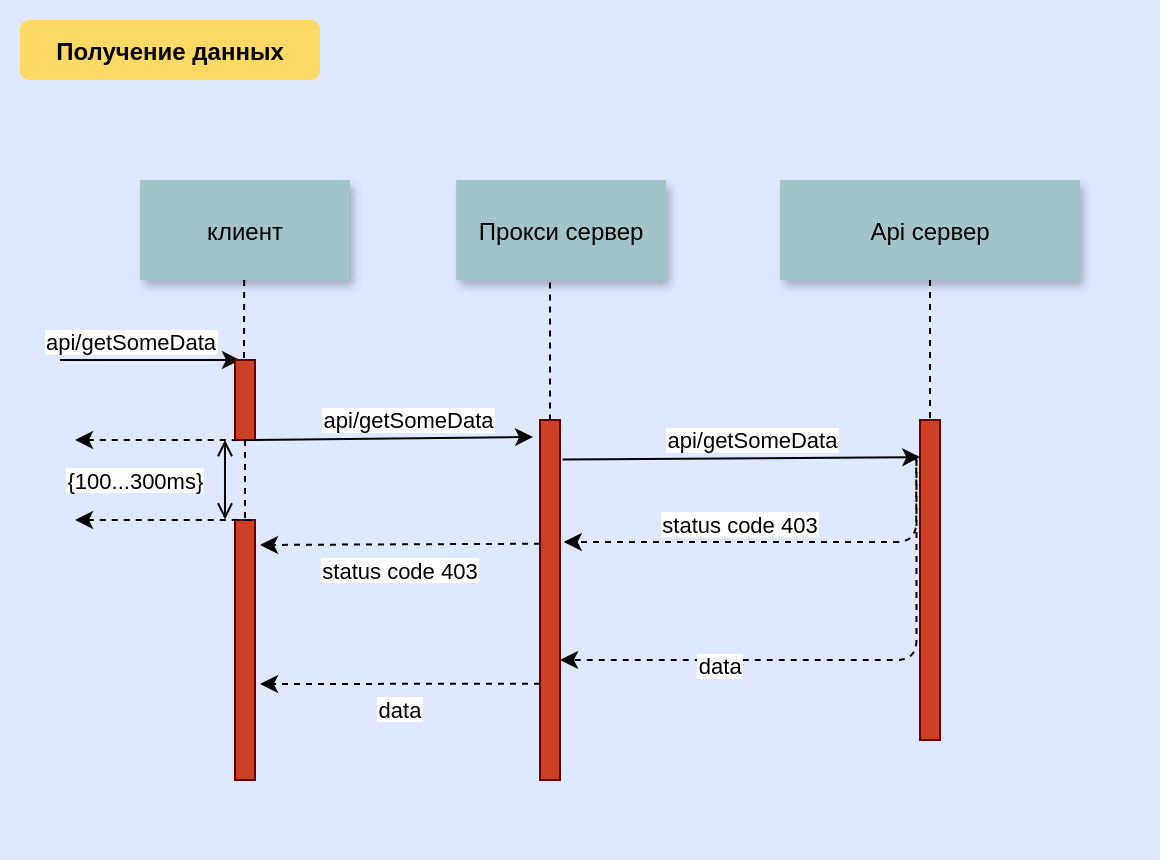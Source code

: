 <mxfile version="14.7.3" type="device"><diagram id="CqlZo4ruDeF2EHtsk9Ia" name="Page-1"><mxGraphModel dx="981" dy="1706" grid="1" gridSize="10" guides="1" tooltips="1" connect="1" arrows="1" fold="1" page="1" pageScale="1" pageWidth="826" pageHeight="1169" math="0" shadow="0"><root><mxCell id="0"/><mxCell id="1" parent="0"/><mxCell id="XrD2SqmAtEqIKWd4Glk5-1" value="" style="fillColor=#DEE8FF;strokeColor=none" vertex="1" parent="1"><mxGeometry x="110" y="-720" width="580" height="430" as="geometry"/></mxCell><mxCell id="XrD2SqmAtEqIKWd4Glk5-2" value="Получение данных" style="rounded=1;fontStyle=1;fillColor=#FFD966;strokeColor=none" vertex="1" parent="1"><mxGeometry x="120" y="-710" width="150" height="30" as="geometry"/></mxCell><mxCell id="XrD2SqmAtEqIKWd4Glk5-3" value="клиент" style="shadow=1;fillColor=#A2C4C9;strokeColor=none" vertex="1" parent="1"><mxGeometry x="180" y="-630" width="105" height="50" as="geometry"/></mxCell><mxCell id="XrD2SqmAtEqIKWd4Glk5-4" value="Прокси сервер" style="shadow=1;fillColor=#A2C4C9;strokeColor=none" vertex="1" parent="1"><mxGeometry x="338.06" y="-630" width="105" height="50" as="geometry"/></mxCell><mxCell id="XrD2SqmAtEqIKWd4Glk5-5" value="Api сервер" style="shadow=1;fillColor=#A2C4C9;strokeColor=none" vertex="1" parent="1"><mxGeometry x="500" y="-630" width="150" height="50" as="geometry"/></mxCell><mxCell id="XrD2SqmAtEqIKWd4Glk5-6" value="" style="edgeStyle=elbowEdgeStyle;elbow=horizontal;endArrow=none;dashed=1" edge="1" parent="1"><mxGeometry x="257.37" y="-380" width="100" height="100" as="geometry"><mxPoint x="232.084" y="-580" as="sourcePoint"/><mxPoint x="232.084" y="-540" as="targetPoint"/></mxGeometry></mxCell><mxCell id="XrD2SqmAtEqIKWd4Glk5-7" value="api/getSomeData" style="edgeStyle=none;verticalLabelPosition=top;verticalAlign=bottom;labelPosition=left;align=right" edge="1" parent="1"><mxGeometry width="100" height="100" as="geometry"><mxPoint x="140" y="-540" as="sourcePoint"/><mxPoint x="230" y="-540" as="targetPoint"/><mxPoint x="35" as="offset"/></mxGeometry></mxCell><mxCell id="XrD2SqmAtEqIKWd4Glk5-8" value="" style="fillColor=#CC4125;strokeColor=#660000" vertex="1" parent="1"><mxGeometry x="227.5" y="-540" width="10" height="40" as="geometry"/></mxCell><mxCell id="XrD2SqmAtEqIKWd4Glk5-9" value="api/getSomeData" style="edgeStyle=none;verticalLabelPosition=top;verticalAlign=bottom;labelPosition=left;align=right;exitX=0.75;exitY=1;exitDx=0;exitDy=0;entryX=-0.343;entryY=0.047;entryDx=0;entryDy=0;entryPerimeter=0;" edge="1" parent="1" source="XrD2SqmAtEqIKWd4Glk5-8" target="XrD2SqmAtEqIKWd4Glk5-11"><mxGeometry x="70" y="140" width="100" height="100" as="geometry"><mxPoint x="266.25" y="-500" as="sourcePoint"/><mxPoint x="356.25" y="-500" as="targetPoint"/><mxPoint x="53" as="offset"/></mxGeometry></mxCell><mxCell id="XrD2SqmAtEqIKWd4Glk5-10" value="" style="edgeStyle=elbowEdgeStyle;elbow=horizontal;endArrow=none;dashed=1;entryX=0.5;entryY=0;entryDx=0;entryDy=0;exitX=0.447;exitY=1.026;exitDx=0;exitDy=0;exitPerimeter=0;" edge="1" parent="1" source="XrD2SqmAtEqIKWd4Glk5-4" target="XrD2SqmAtEqIKWd4Glk5-11"><mxGeometry x="495.29" y="-380" width="100" height="100" as="geometry"><mxPoint x="470.004" y="-580" as="sourcePoint"/><mxPoint x="470.004" y="-540" as="targetPoint"/></mxGeometry></mxCell><mxCell id="XrD2SqmAtEqIKWd4Glk5-11" value="" style="fillColor=#CC4125;strokeColor=#660000" vertex="1" parent="1"><mxGeometry x="380" y="-510" width="10" height="180" as="geometry"/></mxCell><mxCell id="XrD2SqmAtEqIKWd4Glk5-12" value="" style="fillColor=#CC4125;strokeColor=#660000" vertex="1" parent="1"><mxGeometry x="570" y="-510" width="10" height="160" as="geometry"/></mxCell><mxCell id="XrD2SqmAtEqIKWd4Glk5-13" value="" style="edgeStyle=elbowEdgeStyle;elbow=horizontal;endArrow=none;dashed=1;entryX=0.5;entryY=0;entryDx=0;entryDy=0;exitX=0.5;exitY=1;exitDx=0;exitDy=0;" edge="1" parent="1" source="XrD2SqmAtEqIKWd4Glk5-5" target="XrD2SqmAtEqIKWd4Glk5-12"><mxGeometry x="680.3" y="-380" width="100" height="100" as="geometry"><mxPoint x="570.005" y="-578.7" as="sourcePoint"/><mxPoint x="570.01" y="-510" as="targetPoint"/></mxGeometry></mxCell><mxCell id="XrD2SqmAtEqIKWd4Glk5-14" value="api/getSomeData" style="edgeStyle=none;verticalLabelPosition=top;verticalAlign=bottom;labelPosition=left;align=right;exitX=1.129;exitY=0.11;exitDx=0;exitDy=0;entryX=0.014;entryY=0.116;entryDx=0;entryDy=0;entryPerimeter=0;exitPerimeter=0;" edge="1" parent="1" source="XrD2SqmAtEqIKWd4Glk5-11" target="XrD2SqmAtEqIKWd4Glk5-12"><mxGeometry x="70" y="140" width="100" height="100" as="geometry"><mxPoint x="390" y="-497.5" as="sourcePoint"/><mxPoint x="529.07" y="-496.71" as="targetPoint"/><mxPoint x="50" as="offset"/></mxGeometry></mxCell><mxCell id="XrD2SqmAtEqIKWd4Glk5-15" value="status code 403" style="edgeStyle=elbowEdgeStyle;elbow=vertical;dashed=1;verticalLabelPosition=bottom;verticalAlign=top;entryX=1.186;entryY=0.339;entryDx=0;entryDy=0;entryPerimeter=0;exitX=-0.186;exitY=0.111;exitDx=0;exitDy=0;exitPerimeter=0;" edge="1" parent="1" target="XrD2SqmAtEqIKWd4Glk5-11" source="XrD2SqmAtEqIKWd4Glk5-12"><mxGeometry x="332.5" y="-469.347" width="100" height="100" as="geometry"><mxPoint x="570" y="-449.953" as="sourcePoint"/><mxPoint x="452.5" y="-449.953" as="targetPoint"/><Array as="points"><mxPoint x="540" y="-449"/><mxPoint x="540" y="-449"/><mxPoint x="550" y="-449"/><mxPoint x="510" y="-450"/></Array></mxGeometry></mxCell><mxCell id="XrD2SqmAtEqIKWd4Glk5-16" value="data" style="edgeStyle=elbowEdgeStyle;elbow=vertical;dashed=1;verticalLabelPosition=bottom;verticalAlign=top;exitX=-0.176;exitY=0.125;exitDx=0;exitDy=0;exitPerimeter=0;" edge="1" parent="1" source="XrD2SqmAtEqIKWd4Glk5-12"><mxGeometry width="100" height="100" as="geometry"><mxPoint x="570" y="-379.953" as="sourcePoint"/><mxPoint x="390" y="-390" as="targetPoint"/><Array as="points"><mxPoint x="480" y="-390"/></Array><mxPoint x="-9" y="40" as="offset"/></mxGeometry></mxCell><mxCell id="XrD2SqmAtEqIKWd4Glk5-17" value="status code 403" style="edgeStyle=elbowEdgeStyle;elbow=vertical;dashed=1;verticalLabelPosition=bottom;verticalAlign=top;" edge="1" parent="1"><mxGeometry x="142.5" y="-467.537" width="100" height="100" as="geometry"><mxPoint x="380" y="-448.143" as="sourcePoint"/><mxPoint x="240" y="-447" as="targetPoint"/><Array as="points"/></mxGeometry></mxCell><mxCell id="XrD2SqmAtEqIKWd4Glk5-18" value="data" style="edgeStyle=elbowEdgeStyle;elbow=vertical;dashed=1;verticalLabelPosition=bottom;verticalAlign=top" edge="1" parent="1"><mxGeometry x="142.5" y="-397.537" width="100" height="100" as="geometry"><mxPoint x="380" y="-378.143" as="sourcePoint"/><mxPoint x="240" y="-378" as="targetPoint"/><Array as="points"/></mxGeometry></mxCell><mxCell id="XrD2SqmAtEqIKWd4Glk5-19" value="" style="fillColor=#CC4125;strokeColor=#660000" vertex="1" parent="1"><mxGeometry x="227.5" y="-460" width="10" height="130" as="geometry"/></mxCell><mxCell id="XrD2SqmAtEqIKWd4Glk5-20" value="" style="edgeStyle=none;dashed=1;endArrow=none;exitX=0.5;exitY=1;exitDx=0;exitDy=0;entryX=0.5;entryY=0;entryDx=0;entryDy=0;" edge="1" parent="1" source="XrD2SqmAtEqIKWd4Glk5-8" target="XrD2SqmAtEqIKWd4Glk5-19"><mxGeometry x="39.71" y="-470" width="100" height="100" as="geometry"><mxPoint x="194.71" y="-490" as="sourcePoint"/><mxPoint x="194.71" y="-410" as="targetPoint"/></mxGeometry></mxCell><mxCell id="XrD2SqmAtEqIKWd4Glk5-21" value="" style="edgeStyle=none;verticalLabelPosition=top;verticalAlign=bottom;labelPosition=left;align=right;endArrow=none;startArrow=classic;dashed=1" edge="1" parent="1"><mxGeometry x="147.5" y="-600.001" width="100" height="100" as="geometry"><mxPoint x="147.5" y="-500.001" as="sourcePoint"/><mxPoint x="237.5" y="-500.001" as="targetPoint"/></mxGeometry></mxCell><mxCell id="XrD2SqmAtEqIKWd4Glk5-22" value="{100...300ms}" style="edgeStyle=elbowEdgeStyle;elbow=horizontal;startArrow=open;endArrow=open;labelPosition=left;align=right" edge="1" parent="1"><mxGeometry x="73.79" y="139.76" width="100" height="100" as="geometry"><mxPoint x="222.496" y="-500" as="sourcePoint"/><mxPoint x="222.79" y="-460.24" as="targetPoint"/><mxPoint x="-9" as="offset"/></mxGeometry></mxCell><mxCell id="XrD2SqmAtEqIKWd4Glk5-23" value="" style="edgeStyle=none;verticalLabelPosition=top;verticalAlign=bottom;labelPosition=left;align=right;endArrow=none;startArrow=classic;dashed=1" edge="1" parent="1"><mxGeometry x="147.5" y="-560.001" width="100" height="100" as="geometry"><mxPoint x="147.5" y="-460.001" as="sourcePoint"/><mxPoint x="237.5" y="-460.001" as="targetPoint"/></mxGeometry></mxCell></root></mxGraphModel></diagram></mxfile>